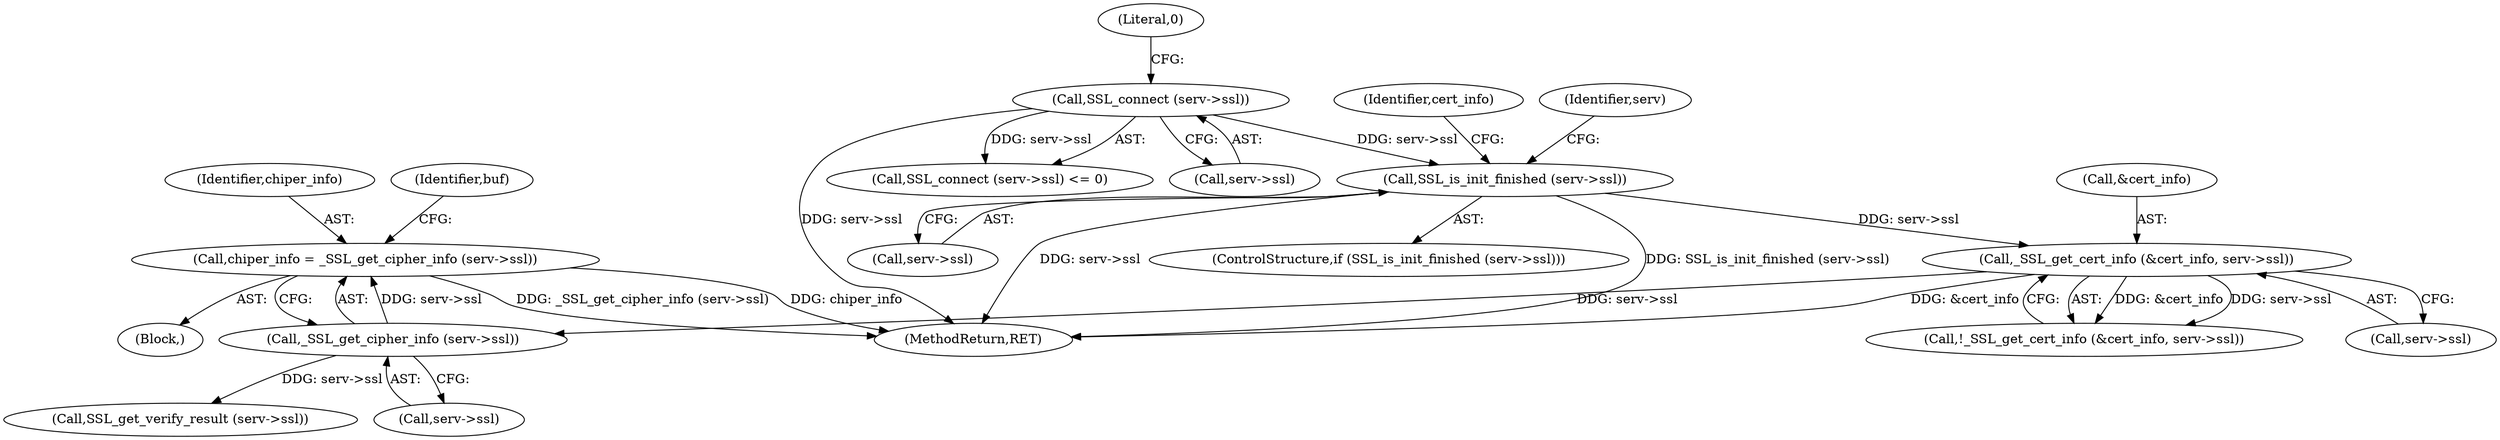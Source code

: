 digraph "0_hexchat_c9b63f7f9be01692b03fa15275135a4910a7e02d@pointer" {
"1000392" [label="(Call,chiper_info = _SSL_get_cipher_info (serv->ssl))"];
"1000394" [label="(Call,_SSL_get_cipher_info (serv->ssl))"];
"1000199" [label="(Call,_SSL_get_cert_info (&cert_info, serv->ssl))"];
"1000188" [label="(Call,SSL_is_init_finished (serv->ssl))"];
"1000122" [label="(Call,SSL_connect (serv->ssl))"];
"1000200" [label="(Call,&cert_info)"];
"1000201" [label="(Identifier,cert_info)"];
"1000607" [label="(MethodReturn,RET)"];
"1000126" [label="(Literal,0)"];
"1000439" [label="(Call,SSL_get_verify_result (serv->ssl))"];
"1000392" [label="(Call,chiper_info = _SSL_get_cipher_info (serv->ssl))"];
"1000188" [label="(Call,SSL_is_init_finished (serv->ssl))"];
"1000394" [label="(Call,_SSL_get_cipher_info (serv->ssl))"];
"1000393" [label="(Identifier,chiper_info)"];
"1000187" [label="(ControlStructure,if (SSL_is_init_finished (serv->ssl)))"];
"1000561" [label="(Identifier,serv)"];
"1000199" [label="(Call,_SSL_get_cert_info (&cert_info, serv->ssl))"];
"1000202" [label="(Call,serv->ssl)"];
"1000122" [label="(Call,SSL_connect (serv->ssl))"];
"1000123" [label="(Call,serv->ssl)"];
"1000395" [label="(Call,serv->ssl)"];
"1000399" [label="(Identifier,buf)"];
"1000192" [label="(Block,)"];
"1000121" [label="(Call,SSL_connect (serv->ssl) <= 0)"];
"1000189" [label="(Call,serv->ssl)"];
"1000198" [label="(Call,!_SSL_get_cert_info (&cert_info, serv->ssl))"];
"1000392" -> "1000192"  [label="AST: "];
"1000392" -> "1000394"  [label="CFG: "];
"1000393" -> "1000392"  [label="AST: "];
"1000394" -> "1000392"  [label="AST: "];
"1000399" -> "1000392"  [label="CFG: "];
"1000392" -> "1000607"  [label="DDG: _SSL_get_cipher_info (serv->ssl)"];
"1000392" -> "1000607"  [label="DDG: chiper_info"];
"1000394" -> "1000392"  [label="DDG: serv->ssl"];
"1000394" -> "1000395"  [label="CFG: "];
"1000395" -> "1000394"  [label="AST: "];
"1000199" -> "1000394"  [label="DDG: serv->ssl"];
"1000394" -> "1000439"  [label="DDG: serv->ssl"];
"1000199" -> "1000198"  [label="AST: "];
"1000199" -> "1000202"  [label="CFG: "];
"1000200" -> "1000199"  [label="AST: "];
"1000202" -> "1000199"  [label="AST: "];
"1000198" -> "1000199"  [label="CFG: "];
"1000199" -> "1000607"  [label="DDG: &cert_info"];
"1000199" -> "1000198"  [label="DDG: &cert_info"];
"1000199" -> "1000198"  [label="DDG: serv->ssl"];
"1000188" -> "1000199"  [label="DDG: serv->ssl"];
"1000188" -> "1000187"  [label="AST: "];
"1000188" -> "1000189"  [label="CFG: "];
"1000189" -> "1000188"  [label="AST: "];
"1000201" -> "1000188"  [label="CFG: "];
"1000561" -> "1000188"  [label="CFG: "];
"1000188" -> "1000607"  [label="DDG: SSL_is_init_finished (serv->ssl)"];
"1000188" -> "1000607"  [label="DDG: serv->ssl"];
"1000122" -> "1000188"  [label="DDG: serv->ssl"];
"1000122" -> "1000121"  [label="AST: "];
"1000122" -> "1000123"  [label="CFG: "];
"1000123" -> "1000122"  [label="AST: "];
"1000126" -> "1000122"  [label="CFG: "];
"1000122" -> "1000607"  [label="DDG: serv->ssl"];
"1000122" -> "1000121"  [label="DDG: serv->ssl"];
}
